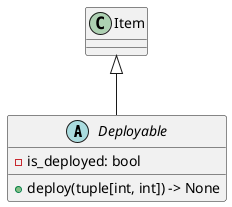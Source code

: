 @startuml

abstract class Deployable {
  -is_deployed: bool
  +deploy(tuple[int, int]) -> None
}

Item <|-- Deployable

@enduml